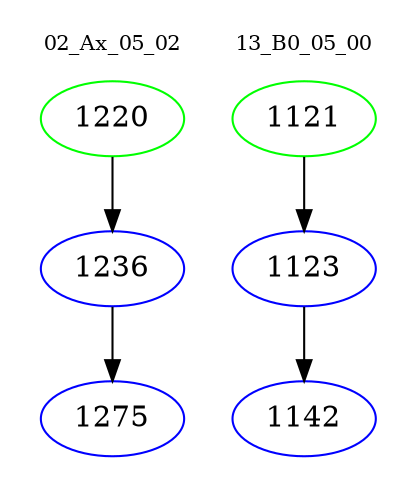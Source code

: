 digraph{
subgraph cluster_0 {
color = white
label = "02_Ax_05_02";
fontsize=10;
T0_1220 [label="1220", color="green"]
T0_1220 -> T0_1236 [color="black"]
T0_1236 [label="1236", color="blue"]
T0_1236 -> T0_1275 [color="black"]
T0_1275 [label="1275", color="blue"]
}
subgraph cluster_1 {
color = white
label = "13_B0_05_00";
fontsize=10;
T1_1121 [label="1121", color="green"]
T1_1121 -> T1_1123 [color="black"]
T1_1123 [label="1123", color="blue"]
T1_1123 -> T1_1142 [color="black"]
T1_1142 [label="1142", color="blue"]
}
}

